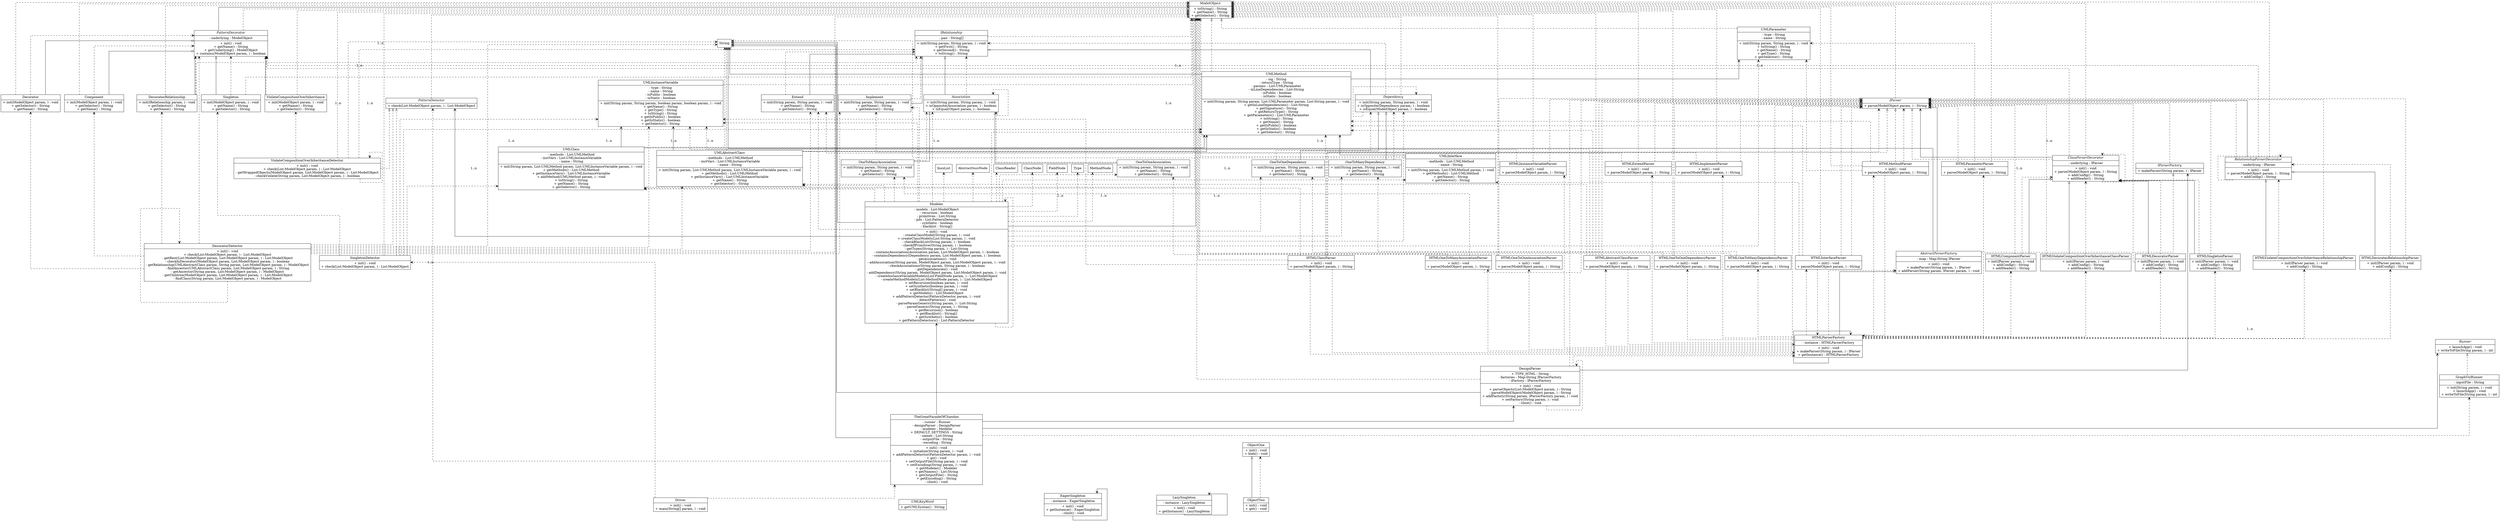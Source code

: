 digraph uml{rankdir=BT;splines=ortho;node[shape = box];DesignParser[shape = "record",label=<{ DesignParser|+ TYPE_HTML : String<br/>- factories : Map:String IParserFactory<br/>- iFactory : IParserFactory<br/>|+ init() : void<br/>+ parseObjects(List:ModelObject param, ) : String<br/>- parseModelObject(ModelObject param, ) : String<br/>+ addFactory(String param, IParserFactory param, ) : void<br/>+ setFactory(String param, ) : void<br/>- clinit() : void<br/>}>];Driver[shape = "record",label=<{ Driver|+ init() : void<br/>+ main(String[] param, ) : void<br/>}>];Modeler[shape = "record",label=<{ Modeler|- models : List:ModelObject<br/>- recursion : boolean<br/>- primitives : List:String<br/>- pds : List:PatternDetector<br/>- synthetic : boolean<br/>- blacklist : String[]<br/>|+ init() : void<br/>- createClassModel(String param, ) : void<br/>+ createClassModels(List:String param, ) : void<br/>- checkBlackList(String param, ) : boolean<br/>- checkIfPrimitive(String param, ) : boolean<br/>- getTypes(String param, ) : List:String<br/>- containsAssociation(Association param, List:ModelObject param, ) : boolean<br/>- containsDependency(Dependency param, List:ModelObject param, ) : boolean<br/>- getAssociations() : void<br/>- addAssociation(String param, ModelObject param, List:ModelObject param, ) : void<br/>- checkAssociations(String param, String param, ) : boolean<br/>- getDependencies() : void<br/>- addDependency(String param, ModelObject param, List:ModelObject param, ) : void<br/>- createInstanceVariableModels(List:FieldNode param, ) : List:ModelObject<br/>- createMethodModels(List:MethodNode param, ) : List:ModelObject<br/>+ setRecursion(boolean param, ) : void<br/>+ setSynthetic(boolean param, ) : void<br/>+ setBlacklist(String[] param, ) : void<br/>+ getModels() : List:ModelObject<br/>+ addPatternDetector(PatternDetector param, ) : void<br/>- detectPatterns() : void<br/>- parseParamGeneric(String param, ) : List:String<br/>- parseGeneric(String param, ) : String<br/>+ getRecursion() : boolean<br/>+ getBlacklist() : String[]<br/>+ getSynthetic() : boolean<br/>+ getPatternDetectors() : List:PatternDetector<br/>}>];TheGreatFacadeOfChandan[shape = "record",label=<{ TheGreatFacadeOfChandan|- runner : Runner<br/>- designParser : DesignParser<br/>- modeler : Modeler<br/>+ DEFAULT_SETTINGS : String<br/>- names : List:String<br/>- outputFile : String<br/>- encoding : String<br/>|+ init() : void<br/>+ initialize(String param, ) : void<br/>+ addPatternDetector(PatternDetector param, ) : void<br/>+ go() : void<br/>+ setOutputFile(String param, ) : void<br/>+ setEncoding(String param, ) : void<br/>+ getModeler() : Modeler<br/>+ getNames() : List:String<br/>+ getOutputFile() : String<br/>+ getEncoding() : String<br/>- clinit() : void<br/>}>];AbstractParserFactory->IParserFactory [arrowhead="onormal",style="dashed"];AbstractParserFactory[shape = "record",label=<{ <i>AbstractParserFactory</i>|- map : Map:String IParser<br/>|+ init() : void<br/>+ makeParser(String param, ) : IParser<br/>+ addParser(String param, IParser param, ) : void<br/>}>];HTMLParserFactory->AbstractParserFactory [arrowhead="onormal"];HTMLParserFactory[shape = "record",label=<{ HTMLParserFactory|- instance : HTMLParserFactory<br/>|+ init() : void<br/>+ makeParser(String param, ) : IParser<br/>+ getInstance() : HTMLParserFactory<br/>}>];IParserFactory[shape = "record",label=<{<i>IParserFactory</i>|+ makeParser(String param, ) : IParser<br/>}>];Association->IRelationship [arrowhead="onormal"];Association[shape = "record",label=<{ <i>Association</i>|+ init(String param, String param, ) : void<br/>+ isOpposite(Association param, ) : boolean<br/>+ isEqual(Object param, ) : boolean<br/>}>];Component->PatternDecorator [arrowhead="onormal"];Component[shape = "record",label=<{ Component|+ init(ModelObject param, ) : void<br/>+ getSelector() : String<br/>+ getName() : String<br/>}>];DecoratesRelationship->PatternDecorator [arrowhead="onormal"];DecoratesRelationship[shape = "record",label=<{ DecoratesRelationship|+ init(IRelationship param, ) : void<br/>+ getSelector() : String<br/>+ getName() : String<br/>}>];Decorator->PatternDecorator [arrowhead="onormal"];Decorator[shape = "record",label=<{ Decorator|+ init(ModelObject param, ) : void<br/>+ getSelector() : String<br/>+ getName() : String<br/>}>];Dependency->IRelationship [arrowhead="onormal"];Dependency[shape = "record",label=<{ <i>Dependency</i>|+ init(String param, String param, ) : void<br/>+ isOpposite(Dependency param, ) : boolean<br/>+ isEqual(ModelObject param, ) : boolean<br/>}>];Extend->IRelationship [arrowhead="onormal"];Extend[shape = "record",label=<{ Extend|+ init(String param, String param, ) : void<br/>+ getName() : String<br/>+ getSelector() : String<br/>}>];Implement->IRelationship [arrowhead="onormal"];Implement[shape = "record",label=<{ Implement|+ init(String param, String param, ) : void<br/>+ getName() : String<br/>+ getSelector() : String<br/>}>];IRelationship->ModelObject [arrowhead="onormal",style="dashed"];IRelationship[shape = "record",label=<{ <i>IRelationship</i>|- pair : String[]<br/>|+ init(String param, String param, ) : void<br/>+ getFirst() : String<br/>+ getSecond() : String<br/>+ toString() : String<br/>}>];ModelObject[shape = "record",label=<{<i>ModelObject</i>|+ toString() : String<br/>+ getName() : String<br/>+ getSelector() : String<br/>}>];OneToManyAssociation->Association [arrowhead="onormal"];OneToManyAssociation[shape = "record",label=<{ OneToManyAssociation|+ init(String param, String param, ) : void<br/>+ getName() : String<br/>+ getSelector() : String<br/>}>];OneToManyDependency->Dependency [arrowhead="onormal"];OneToManyDependency[shape = "record",label=<{ OneToManyDependency|+ init(String param, String param, ) : void<br/>+ getName() : String<br/>+ getSelector() : String<br/>}>];OneToOneAssociation->Association [arrowhead="onormal"];OneToOneAssociation[shape = "record",label=<{ OneToOneAssociation|+ init(String param, String param, ) : void<br/>+ getName() : String<br/>+ getSelector() : String<br/>}>];OneToOneDependency->Dependency [arrowhead="onormal"];OneToOneDependency[shape = "record",label=<{ OneToOneDependency|+ init(String param, String param, ) : void<br/>+ getName() : String<br/>+ getSelector() : String<br/>}>];PatternDecorator->ModelObject [arrowhead="onormal",style="dashed"];PatternDecorator[shape = "record",label=<{ <i>PatternDecorator</i>|- underlying : ModelObject<br/>|+ init() : void<br/>+ getName() : String<br/>+ getUnderlying() : ModelObject<br/>+ contains(ModelObject param, ) : boolean<br/>}>];Singleton->PatternDecorator [arrowhead="onormal"];Singleton[shape = "record",label=<{ Singleton|+ init(ModelObject param, ) : void<br/>+ getName() : String<br/>+ getSelector() : String<br/>}>];UMLAbstractClass->ModelObject [arrowhead="onormal",style="dashed"];UMLAbstractClass[shape = "record",label=<{ UMLAbstractClass|- methods : List:UMLMethod<br/>- instVars : List:UMLInstanceVariable<br/>- name : String<br/>|+ init(String param, List:UMLMethod param, List:UMLInstanceVariable param, ) : void<br/>+ getMethods() : List:UMLMethod<br/>+ getInstanceVars() : List:UMLInstanceVariable<br/>+ getName() : String<br/>+ getSelector() : String<br/>}>];UMLClass->ModelObject [arrowhead="onormal",style="dashed"];UMLClass[shape = "record",label=<{ UMLClass|- methods : List:UMLMethod<br/>- instVars : List:UMLInstanceVariable<br/>- name : String<br/>|+ init(String param, List:UMLMethod param, List:UMLInstanceVariable param, ) : void<br/>+ getMethods() : List:UMLMethod<br/>+ getInstanceVars() : List:UMLInstanceVariable<br/>+ addMethod(UMLMethod param, ) : void<br/>+ toString() : String<br/>+ getName() : String<br/>+ getSelector() : String<br/>}>];UMLInstanceVariable->ModelObject [arrowhead="onormal",style="dashed"];UMLInstanceVariable[shape = "record",label=<{ UMLInstanceVariable|- type : String<br/>- name : String<br/>- isPublic : boolean<br/>- isStatic : boolean<br/>|+ init(String param, String param, boolean param, boolean param, ) : void<br/>+ getName() : String<br/>+ getType() : String<br/>+ toString() : String<br/>+ getIsPublic() : boolean<br/>+ getIsStatic() : boolean<br/>+ getSelector() : String<br/>}>];UMLInterface->ModelObject [arrowhead="onormal",style="dashed"];UMLInterface[shape = "record",label=<{ UMLInterface|- methods : List:UMLMethod<br/>- name : String<br/>|+ init(String param, List:UMLMethod param, ) : void<br/>+ getMethods() : List:UMLMethod<br/>+ getName() : String<br/>+ getSelector() : String<br/>}>];UMLKeyWord[shape = "record",label=<{<i>UMLKeyWord</i>|+ getUMLSyntax() : String<br/>}>];UMLMethod->ModelObject [arrowhead="onormal",style="dashed"];UMLMethod[shape = "record",label=<{ UMLMethod|- sig : String<br/>- returnType : String<br/>- params : List:UMLParameter<br/>- inLineDependencies : List:String<br/>- isPublic : boolean<br/>- isStatic : boolean<br/>|+ init(String param, String param, List:UMLParameter param, List:String param, ) : void<br/>+ getInLineDependencies() : List:String<br/>+ getSignature() : String<br/>+ getReturnType() : String<br/>+ getParameters() : List:UMLParameter<br/>+ toString() : String<br/>+ getName() : String<br/>+ getIsPublic() : boolean<br/>+ getIsStatic() : boolean<br/>+ getSelector() : String<br/>}>];UMLParameter->ModelObject [arrowhead="onormal",style="dashed"];UMLParameter[shape = "record",label=<{ UMLParameter|- type : String<br/>- name : String<br/>|+ init(String param, String param, ) : void<br/>+ toString() : String<br/>+ getName() : String<br/>+ getType() : String<br/>+ getSelector() : String<br/>}>];ViolateCompositionOverInheritance->PatternDecorator [arrowhead="onormal"];ViolateCompositionOverInheritance[shape = "record",label=<{ ViolateCompositionOverInheritance|+ init(ModelObject param, ) : void<br/>+ getName() : String<br/>+ getSelector() : String<br/>}>];ClassParserDecorator->IParser [arrowhead="onormal",style="dashed"];ClassParserDecorator[shape = "record",label=<{ <i>ClassParserDecorator</i>|- underlying : IParser<br/>|+ init() : void<br/>+ parse(ModelObject param, ) : String<br/>+ addConfig() : String<br/>+ addHeader() : String<br/>}>];HTMLAbstractClassParser->IParser [arrowhead="onormal",style="dashed"];HTMLAbstractClassParser[shape = "record",label=<{ HTMLAbstractClassParser|+ init() : void<br/>+ parse(ModelObject param, ) : String<br/>}>];HTMLClassParser->IParser [arrowhead="onormal",style="dashed"];HTMLClassParser[shape = "record",label=<{ HTMLClassParser|+ init() : void<br/>+ parse(ModelObject param, ) : String<br/>}>];HTMLComponentParser->ClassParserDecorator [arrowhead="onormal"];HTMLComponentParser[shape = "record",label=<{ HTMLComponentParser|+ init(IParser param, ) : void<br/>+ addConfig() : String<br/>+ addHeader() : String<br/>}>];HTMLDecoratesRelationshipParser->RelationshipParserDecorator [arrowhead="onormal"];HTMLDecoratesRelationshipParser[shape = "record",label=<{ HTMLDecoratesRelationshipParser|+ init(IParser param, ) : void<br/>+ addConfig() : String<br/>}>];HTMLDecoratorParser->ClassParserDecorator [arrowhead="onormal"];HTMLDecoratorParser[shape = "record",label=<{ HTMLDecoratorParser|+ init(IParser param, ) : void<br/>+ addConfig() : String<br/>+ addHeader() : String<br/>}>];HTMLExtendParser->IParser [arrowhead="onormal",style="dashed"];HTMLExtendParser[shape = "record",label=<{ HTMLExtendParser|+ init() : void<br/>+ parse(ModelObject param, ) : String<br/>}>];HTMLImplementParser->IParser [arrowhead="onormal",style="dashed"];HTMLImplementParser[shape = "record",label=<{ HTMLImplementParser|+ init() : void<br/>+ parse(ModelObject param, ) : String<br/>}>];HTMLInstanceVariableParser->IParser [arrowhead="onormal",style="dashed"];HTMLInstanceVariableParser[shape = "record",label=<{ HTMLInstanceVariableParser|+ init() : void<br/>+ parse(ModelObject param, ) : String<br/>}>];HTMLInterfaceParser->IParser [arrowhead="onormal",style="dashed"];HTMLInterfaceParser[shape = "record",label=<{ HTMLInterfaceParser|+ init() : void<br/>+ parse(ModelObject param, ) : String<br/>}>];HTMLMethodParser->IParser [arrowhead="onormal",style="dashed"];HTMLMethodParser[shape = "record",label=<{ HTMLMethodParser|+ init() : void<br/>+ parse(ModelObject param, ) : String<br/>}>];HTMLOneToManyAssociationParser->IParser [arrowhead="onormal",style="dashed"];HTMLOneToManyAssociationParser[shape = "record",label=<{ HTMLOneToManyAssociationParser|+ init() : void<br/>+ parse(ModelObject param, ) : String<br/>}>];HTMLOneToManyDependencyParser->IParser [arrowhead="onormal",style="dashed"];HTMLOneToManyDependencyParser[shape = "record",label=<{ HTMLOneToManyDependencyParser|+ init() : void<br/>+ parse(ModelObject param, ) : String<br/>}>];HTMLOneToOneAssociationParser->IParser [arrowhead="onormal",style="dashed"];HTMLOneToOneAssociationParser[shape = "record",label=<{ HTMLOneToOneAssociationParser|+ init() : void<br/>+ parse(ModelObject param, ) : String<br/>}>];HTMLOneToOneDependencyParser->IParser [arrowhead="onormal",style="dashed"];HTMLOneToOneDependencyParser[shape = "record",label=<{ HTMLOneToOneDependencyParser|+ init() : void<br/>+ parse(ModelObject param, ) : String<br/>}>];HTMLParameterParser->IParser [arrowhead="onormal",style="dashed"];HTMLParameterParser[shape = "record",label=<{ HTMLParameterParser|+ init() : void<br/>+ parse(ModelObject param, ) : String<br/>}>];HTMLSingletonParser->ClassParserDecorator [arrowhead="onormal"];HTMLSingletonParser[shape = "record",label=<{ HTMLSingletonParser|+ init(IParser param, ) : void<br/>+ addConfig() : String<br/>+ addHeader() : String<br/>}>];HTMLViolateCompositionOverInheritanceClassParser->ClassParserDecorator [arrowhead="onormal"];HTMLViolateCompositionOverInheritanceClassParser[shape = "record",label=<{ HTMLViolateCompositionOverInheritanceClassParser|+ init(IParser param, ) : void<br/>+ addConfig() : String<br/>+ addHeader() : String<br/>}>];HTMLViolateCompositionOverInheritanceRelationshipParser->RelationshipParserDecorator [arrowhead="onormal"];HTMLViolateCompositionOverInheritanceRelationshipParser[shape = "record",label=<{ HTMLViolateCompositionOverInheritanceRelationshipParser|+ init(IParser param, ) : void<br/>+ addConfig() : String<br/>}>];IParser[shape = "record",label=<{<i>IParser</i>|+ parse(ModelObject param, ) : String<br/>}>];RelationshipParserDecorator->IParser [arrowhead="onormal",style="dashed"];RelationshipParserDecorator[shape = "record",label=<{ <i>RelationshipParserDecorator</i>|- underlying : IParser<br/>|+ init() : void<br/>+ parse(ModelObject param, ) : String<br/>+ addConfig() : String<br/>}>];GraphVizRunner->Runner [arrowhead="onormal",style="dashed"];GraphVizRunner[shape = "record",label=<{ GraphVizRunner|- inputFile : String<br/>|+ init(String param, ) : void<br/>+ launchApp() : void<br/>+ writeToFile(String param, ) : int<br/>}>];Runner[shape = "record",label=<{<i>Runner</i>|+ launchApp() : void<br/>+ writeToFile(String param, ) : int<br/>}>];DecoratorDetector->PatternDetector [arrowhead="onormal",style="dashed"];DecoratorDetector[shape = "record",label=<{ DecoratorDetector|+ init() : void<br/>+ check(List:ModelObject param, ) : List:ModelObject<br/>- getRest(List:ModelObject param, List:ModelObject param, ) : List:ModelObject<br/>- checkInDecorator(ModelObject param, List:ModelObject param, ) : boolean<br/>- getRelationship(UMLAbstractClass param, String param, List:ModelObject param, ) : ModelObject<br/>- findAncestor(UMLAbstractClass param, List:ModelObject param, ) : String<br/>- getAncestor(String param, List:ModelObject param, ) : ModelObject<br/>- getChildren(ModelObject param, List:ModelObject param, ) : List:ModelObject<br/>- findClass(String param, List:ModelObject param, ) : ModelObject<br/>}>];PatternDetector[shape = "record",label=<{<i>PatternDetector</i>|+ check(List:ModelObject param, ) : List:ModelObject<br/>}>];SingletonDetector->PatternDetector [arrowhead="onormal",style="dashed"];SingletonDetector[shape = "record",label=<{ SingletonDetector|+ init() : void<br/>+ check(List:ModelObject param, ) : List:ModelObject<br/>}>];ViolateCompositionOverInheritanceDetector->PatternDetector [arrowhead="onormal",style="dashed"];ViolateCompositionOverInheritanceDetector[shape = "record",label=<{ ViolateCompositionOverInheritanceDetector|+ init() : void<br/>+ check(List:ModelObject param, ) : List:ModelObject<br/>- getWrappedObjects(ModelObject param, List:ModelObject param, ) : List:ModelObject<br/>- checkViolate(String param, List:ModelObject param, ) : boolean<br/>}>];EagerSingleton[shape = "record",label=<{ EagerSingleton|- instance : EagerSingleton<br/>|+ init() : void<br/>+ getInstance() : EagerSingleton<br/>- clinit() : void<br/>}>];LazySingleton[shape = "record",label=<{ LazySingleton|- instance : LazySingleton<br/>|+ init() : void<br/>+ getInstance() : LazySingleton<br/>}>];ObjectOne[shape = "record",label=<{ ObjectOne|+ init() : void<br/>+ blah() : void<br/>}>];ObjectTwo->ObjectOne [arrowhead="onormal"];ObjectTwo[shape = "record",label=<{ ObjectTwo|+ init() : void<br/>+ get() : void<br/>}>];DesignParser->String [arrowhead="vee",label="1..n"];DesignParser->IParserFactory [arrowhead="vee",label="1..n"];Modeler->ModelObject [arrowhead="vee",label="1..n"];Modeler->String [arrowhead="vee",label="1..n"];Modeler->PatternDetector [arrowhead="vee",label="1..n"];TheGreatFacadeOfChandan->Runner [arrowhead="vee"];TheGreatFacadeOfChandan->DesignParser [arrowhead="vee"];TheGreatFacadeOfChandan->Modeler [arrowhead="vee"];TheGreatFacadeOfChandan->String [arrowhead="vee",label="1..n"];AbstractParserFactory->String [arrowhead="vee",label="1..n"];AbstractParserFactory->IParser [arrowhead="vee",label="1..n"];HTMLParserFactory->HTMLParserFactory [arrowhead="vee"];PatternDecorator->ModelObject [arrowhead="vee"];UMLAbstractClass->UMLMethod [arrowhead="vee",label="1..n"];UMLAbstractClass->UMLInstanceVariable [arrowhead="vee",label="1..n"];UMLClass->UMLMethod [arrowhead="vee",label="1..n"];UMLClass->UMLInstanceVariable [arrowhead="vee",label="1..n"];UMLInterface->UMLMethod [arrowhead="vee",label="1..n"];UMLMethod->UMLParameter [arrowhead="vee",label="1..n"];UMLMethod->String [arrowhead="vee",label="1..n"];ClassParserDecorator->IParser [arrowhead="vee"];RelationshipParserDecorator->IParser [arrowhead="vee"];EagerSingleton->EagerSingleton [arrowhead="vee"];LazySingleton->LazySingleton [arrowhead="vee"];DesignParser->HTMLParserFactory [arrowhead="vee",style="dashed"];DesignParser->ModelObject [arrowhead="vee",style="dashed",label="1..n"];DesignParser->DesignParser [arrowhead="vee",style="dashed"];DesignParser->IParser [arrowhead="vee",style="dashed"];Driver->TheGreatFacadeOfChandan [arrowhead="vee",style="dashed"];Driver->SingletonDetector [arrowhead="vee",style="dashed"];Modeler->Modeler [arrowhead="vee",style="dashed"];Modeler->ClassReader [arrowhead="vee",style="dashed"];Modeler->ClassNode [arrowhead="vee",style="dashed"];Modeler->Extend [arrowhead="vee",style="dashed"];Modeler->Implement [arrowhead="vee",style="dashed"];Modeler->UMLInterface [arrowhead="vee",style="dashed"];Modeler->UMLAbstractClass [arrowhead="vee",style="dashed"];Modeler->UMLClass [arrowhead="vee",style="dashed"];Modeler->Association [arrowhead="vee",style="dashed"];Modeler->Dependency [arrowhead="vee",style="dashed"];Modeler->UMLInstanceVariable [arrowhead="vee",style="dashed"];Modeler->OneToManyAssociation [arrowhead="vee",style="dashed"];Modeler->OneToOneAssociation [arrowhead="vee",style="dashed"];Modeler->UMLMethod [arrowhead="vee",style="dashed"];Modeler->UMLParameter [arrowhead="vee",style="dashed"];Modeler->OneToManyDependency [arrowhead="vee",style="dashed"];Modeler->OneToOneDependency [arrowhead="vee",style="dashed"];Modeler->FieldNode [arrowhead="vee",style="dashed",label="1..n"];Modeler->Type [arrowhead="vee",style="dashed"];Modeler->MethodNode [arrowhead="vee",style="dashed",label="1..n"];Modeler->InsnList [arrowhead="vee",style="dashed"];Modeler->AbstractInsnNode [arrowhead="vee",style="dashed"];TheGreatFacadeOfChandan->PatternDetector [arrowhead="vee",style="dashed"];TheGreatFacadeOfChandan->GraphVizRunner [arrowhead="vee",style="dashed"];HTMLParserFactory->AbstractParserFactory [arrowhead="vee",style="dashed"];HTMLParserFactory->HTMLClassParser [arrowhead="vee",style="dashed"];HTMLParserFactory->HTMLAbstractClassParser [arrowhead="vee",style="dashed"];HTMLParserFactory->HTMLInterfaceParser [arrowhead="vee",style="dashed"];HTMLParserFactory->HTMLMethodParser [arrowhead="vee",style="dashed"];HTMLParserFactory->HTMLInstanceVariableParser [arrowhead="vee",style="dashed"];HTMLParserFactory->HTMLParameterParser [arrowhead="vee",style="dashed"];HTMLParserFactory->HTMLExtendParser [arrowhead="vee",style="dashed"];HTMLParserFactory->HTMLImplementParser [arrowhead="vee",style="dashed"];HTMLParserFactory->HTMLOneToOneAssociationParser [arrowhead="vee",style="dashed"];HTMLParserFactory->HTMLOneToManyAssociationParser [arrowhead="vee",style="dashed"];HTMLParserFactory->HTMLOneToOneDependencyParser [arrowhead="vee",style="dashed"];HTMLParserFactory->HTMLOneToManyDependencyParser [arrowhead="vee",style="dashed"];HTMLParserFactory->HTMLSingletonParser [arrowhead="vee",style="dashed"];HTMLParserFactory->HTMLViolateCompositionOverInheritanceClassParser [arrowhead="vee",style="dashed"];HTMLParserFactory->HTMLViolateCompositionOverInheritanceRelationshipParser [arrowhead="vee",style="dashed"];HTMLParserFactory->HTMLDecoratorParser [arrowhead="vee",style="dashed"];HTMLParserFactory->HTMLDecoratesRelationshipParser [arrowhead="vee",style="dashed"];HTMLParserFactory->HTMLComponentParser [arrowhead="vee",style="dashed"];HTMLParserFactory->IParser [arrowhead="vee",style="dashed"];IParserFactory->IParser [arrowhead="vee",style="dashed"];Association->IRelationship [arrowhead="vee",style="dashed"];Association->Association [arrowhead="vee",style="dashed"];Component->ModelObject [arrowhead="vee",style="dashed"];Component->PatternDecorator [arrowhead="vee",style="dashed"];DecoratesRelationship->IRelationship [arrowhead="vee",style="dashed"];DecoratesRelationship->PatternDecorator [arrowhead="vee",style="dashed"];DecoratesRelationship->ModelObject [arrowhead="vee",style="dashed"];Decorator->ModelObject [arrowhead="vee",style="dashed"];Decorator->PatternDecorator [arrowhead="vee",style="dashed"];Dependency->IRelationship [arrowhead="vee",style="dashed"];Dependency->Dependency [arrowhead="vee",style="dashed"];Dependency->ModelObject [arrowhead="vee",style="dashed"];Extend->IRelationship [arrowhead="vee",style="dashed"];Implement->IRelationship [arrowhead="vee",style="dashed"];OneToManyAssociation->Association [arrowhead="vee",style="dashed"];OneToManyDependency->Dependency [arrowhead="vee",style="dashed"];OneToOneAssociation->Association [arrowhead="vee",style="dashed"];OneToOneDependency->Dependency [arrowhead="vee",style="dashed"];Singleton->ModelObject [arrowhead="vee",style="dashed"];Singleton->PatternDecorator [arrowhead="vee",style="dashed"];UMLAbstractClass->String [arrowhead="vee",style="dashed"];UMLClass->String [arrowhead="vee",style="dashed"];UMLInterface->String [arrowhead="vee",style="dashed"];ViolateCompositionOverInheritance->ModelObject [arrowhead="vee",style="dashed"];ViolateCompositionOverInheritance->PatternDecorator [arrowhead="vee",style="dashed"];ClassParserDecorator->ModelObject [arrowhead="vee",style="dashed"];ClassParserDecorator->PatternDecorator [arrowhead="vee",style="dashed"];ClassParserDecorator->ClassParserDecorator [arrowhead="vee",style="dashed"];HTMLAbstractClassParser->ModelObject [arrowhead="vee",style="dashed"];HTMLAbstractClassParser->UMLAbstractClass [arrowhead="vee",style="dashed"];HTMLAbstractClassParser->HTMLParserFactory [arrowhead="vee",style="dashed"];HTMLAbstractClassParser->UMLInstanceVariable [arrowhead="vee",style="dashed"];HTMLAbstractClassParser->IParser [arrowhead="vee",style="dashed"];HTMLAbstractClassParser->UMLMethod [arrowhead="vee",style="dashed"];HTMLClassParser->ModelObject [arrowhead="vee",style="dashed"];HTMLClassParser->UMLClass [arrowhead="vee",style="dashed"];HTMLClassParser->HTMLParserFactory [arrowhead="vee",style="dashed"];HTMLClassParser->UMLInstanceVariable [arrowhead="vee",style="dashed"];HTMLClassParser->IParser [arrowhead="vee",style="dashed"];HTMLClassParser->UMLMethod [arrowhead="vee",style="dashed"];HTMLComponentParser->IParser [arrowhead="vee",style="dashed"];HTMLComponentParser->ClassParserDecorator [arrowhead="vee",style="dashed"];HTMLDecoratesRelationshipParser->IParser [arrowhead="vee",style="dashed"];HTMLDecoratesRelationshipParser->RelationshipParserDecorator [arrowhead="vee",style="dashed"];HTMLDecoratorParser->IParser [arrowhead="vee",style="dashed"];HTMLDecoratorParser->ClassParserDecorator [arrowhead="vee",style="dashed"];HTMLExtendParser->ModelObject [arrowhead="vee",style="dashed"];HTMLExtendParser->Extend [arrowhead="vee",style="dashed"];HTMLImplementParser->ModelObject [arrowhead="vee",style="dashed"];HTMLImplementParser->Implement [arrowhead="vee",style="dashed"];HTMLInstanceVariableParser->ModelObject [arrowhead="vee",style="dashed"];HTMLInstanceVariableParser->UMLInstanceVariable [arrowhead="vee",style="dashed"];HTMLInterfaceParser->ModelObject [arrowhead="vee",style="dashed"];HTMLInterfaceParser->UMLInterface [arrowhead="vee",style="dashed"];HTMLInterfaceParser->HTMLParserFactory [arrowhead="vee",style="dashed"];HTMLInterfaceParser->UMLMethod [arrowhead="vee",style="dashed"];HTMLInterfaceParser->IParser [arrowhead="vee",style="dashed"];HTMLMethodParser->ModelObject [arrowhead="vee",style="dashed"];HTMLMethodParser->UMLMethod [arrowhead="vee",style="dashed"];HTMLMethodParser->HTMLParserFactory [arrowhead="vee",style="dashed"];HTMLMethodParser->UMLParameter [arrowhead="vee",style="dashed"];HTMLMethodParser->IParser [arrowhead="vee",style="dashed"];HTMLOneToManyAssociationParser->ModelObject [arrowhead="vee",style="dashed"];HTMLOneToManyAssociationParser->OneToManyAssociation [arrowhead="vee",style="dashed"];HTMLOneToManyDependencyParser->ModelObject [arrowhead="vee",style="dashed"];HTMLOneToManyDependencyParser->OneToManyDependency [arrowhead="vee",style="dashed"];HTMLOneToOneAssociationParser->ModelObject [arrowhead="vee",style="dashed"];HTMLOneToOneAssociationParser->OneToOneAssociation [arrowhead="vee",style="dashed"];HTMLOneToOneDependencyParser->ModelObject [arrowhead="vee",style="dashed"];HTMLOneToOneDependencyParser->OneToOneDependency [arrowhead="vee",style="dashed"];HTMLParameterParser->ModelObject [arrowhead="vee",style="dashed"];HTMLParameterParser->UMLParameter [arrowhead="vee",style="dashed"];HTMLSingletonParser->IParser [arrowhead="vee",style="dashed"];HTMLSingletonParser->ClassParserDecorator [arrowhead="vee",style="dashed"];HTMLViolateCompositionOverInheritanceClassParser->IParser [arrowhead="vee",style="dashed"];HTMLViolateCompositionOverInheritanceClassParser->ClassParserDecorator [arrowhead="vee",style="dashed"];HTMLViolateCompositionOverInheritanceRelationshipParser->IParser [arrowhead="vee",style="dashed"];HTMLViolateCompositionOverInheritanceRelationshipParser->RelationshipParserDecorator [arrowhead="vee",style="dashed"];IParser->ModelObject [arrowhead="vee",style="dashed"];RelationshipParserDecorator->ModelObject [arrowhead="vee",style="dashed"];RelationshipParserDecorator->PatternDecorator [arrowhead="vee",style="dashed"];RelationshipParserDecorator->RelationshipParserDecorator [arrowhead="vee",style="dashed"];DecoratorDetector->ModelObject [arrowhead="vee",style="dashed",label="1..n"];DecoratorDetector->DecoratorDetector [arrowhead="vee",style="dashed"];DecoratorDetector->UMLAbstractClass [arrowhead="vee",style="dashed"];DecoratorDetector->UMLInstanceVariable [arrowhead="vee",style="dashed"];DecoratorDetector->Decorator [arrowhead="vee",style="dashed"];DecoratorDetector->PatternDecorator [arrowhead="vee",style="dashed"];DecoratorDetector->String [arrowhead="vee",style="dashed"];DecoratorDetector->Implement [arrowhead="vee",style="dashed"];DecoratorDetector->DecoratesRelationship [arrowhead="vee",style="dashed"];DecoratorDetector->Component [arrowhead="vee",style="dashed"];DecoratorDetector->Extend [arrowhead="vee",style="dashed"];PatternDetector->ModelObject [arrowhead="vee",style="dashed",label="1..n"];SingletonDetector->ModelObject [arrowhead="vee",style="dashed",label="1..n"];SingletonDetector->UMLClass [arrowhead="vee",style="dashed"];SingletonDetector->UMLInstanceVariable [arrowhead="vee",style="dashed"];SingletonDetector->Singleton [arrowhead="vee",style="dashed"];SingletonDetector->UMLMethod [arrowhead="vee",style="dashed"];ViolateCompositionOverInheritanceDetector->ModelObject [arrowhead="vee",style="dashed",label="1..n"];ViolateCompositionOverInheritanceDetector->IRelationship [arrowhead="vee",style="dashed"];ViolateCompositionOverInheritanceDetector->ViolateCompositionOverInheritanceDetector [arrowhead="vee",style="dashed"];ViolateCompositionOverInheritanceDetector->ViolateCompositionOverInheritance [arrowhead="vee",style="dashed"];ViolateCompositionOverInheritanceDetector->String [arrowhead="vee",style="dashed"];ObjectTwo->ObjectOne [arrowhead="vee",style="dashed"];}